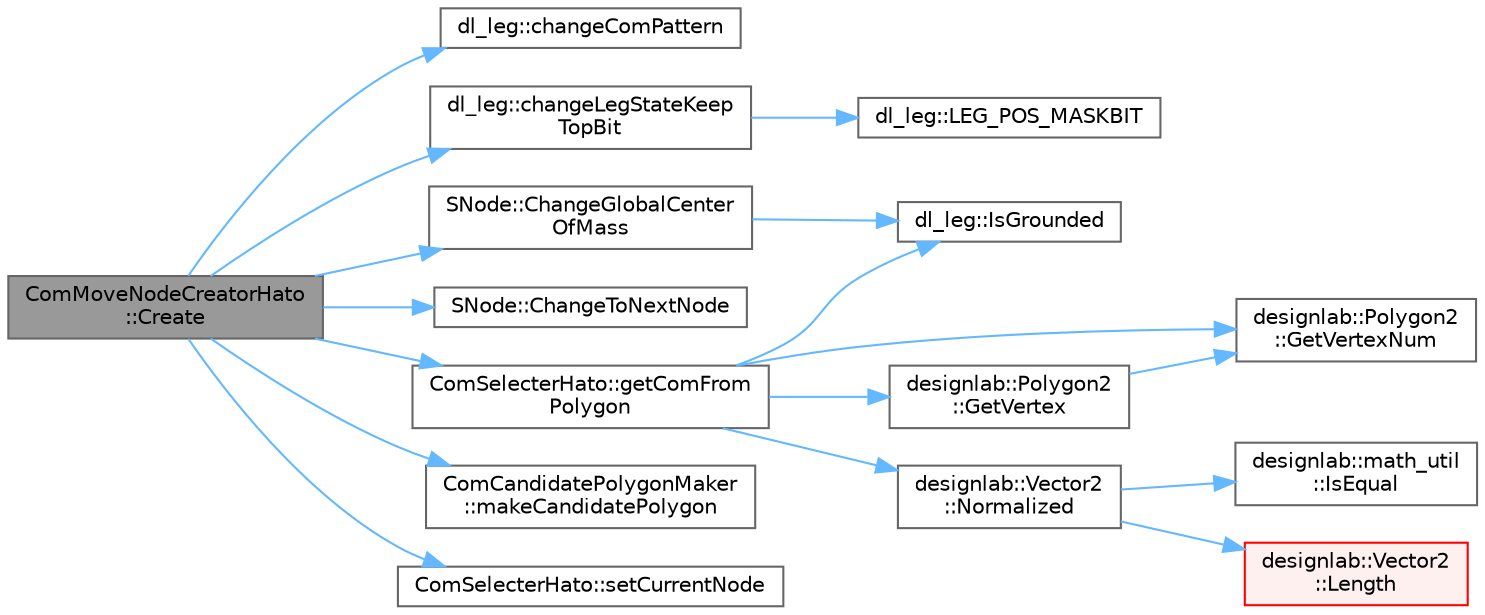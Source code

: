 digraph "ComMoveNodeCreatorHato::Create"
{
 // LATEX_PDF_SIZE
  bgcolor="transparent";
  edge [fontname=Helvetica,fontsize=10,labelfontname=Helvetica,labelfontsize=10];
  node [fontname=Helvetica,fontsize=10,shape=box,height=0.2,width=0.4];
  rankdir="LR";
  Node1 [id="Node000001",label="ComMoveNodeCreatorHato\l::Create",height=0.2,width=0.4,color="gray40", fillcolor="grey60", style="filled", fontcolor="black",tooltip="現在のノードから次のノード群を生成する"];
  Node1 -> Node2 [id="edge1_Node000001_Node000002",color="steelblue1",style="solid",tooltip=" "];
  Node2 [id="Node000002",label="dl_leg::changeComPattern",height=0.2,width=0.4,color="grey40", fillcolor="white", style="filled",URL="$namespacedl__leg.html#a2b08089b4c8e1cb83b082b904da9f9c6",tooltip="重心のデータを変更する．"];
  Node1 -> Node3 [id="edge2_Node000001_Node000003",color="steelblue1",style="solid",tooltip=" "];
  Node3 [id="Node000003",label="SNode::ChangeGlobalCenter\lOfMass",height=0.2,width=0.4,color="grey40", fillcolor="white", style="filled",URL="$struct_s_node.html#ad17a01a2305429551c00d6ecc2afb2f9",tooltip="重心位置を変更する関数．"];
  Node3 -> Node4 [id="edge3_Node000003_Node000004",color="steelblue1",style="solid",tooltip=" "];
  Node4 [id="Node000004",label="dl_leg::IsGrounded",height=0.2,width=0.4,color="grey40", fillcolor="white", style="filled",URL="$namespacedl__leg.html#af9f9b0788c3b3049e8bbf659df946c20",tooltip="脚番号 leg_index 0 〜 5 に応じて，その脚が接地しているかを調べる．   脚は右前脚を0番として，時計回りに0,1,2,3,4,5となる．左前足が5番．"];
  Node1 -> Node5 [id="edge4_Node000001_Node000005",color="steelblue1",style="solid",tooltip=" "];
  Node5 [id="Node000005",label="dl_leg::changeLegStateKeep\lTopBit",height=0.2,width=0.4,color="grey40", fillcolor="white", style="filled",URL="$namespacedl__leg.html#af2885d92a9c2c94c95ad1f788707a26c",tooltip="脚の状態を変更する．引数の値がおかしいならばfalseを出力する．遊脚を表すbitはそのまま"];
  Node5 -> Node6 [id="edge5_Node000005_Node000006",color="steelblue1",style="solid",tooltip=" "];
  Node6 [id="Node000006",label="dl_leg::LEG_POS_MASKBIT",height=0.2,width=0.4,color="grey40", fillcolor="white", style="filled",URL="$namespacedl__leg.html#aab41362b4b8ff62a4a46679b72411509",tooltip="脚位置は4bitの下位三桁で管理されるので，そこをマスクする"];
  Node1 -> Node7 [id="edge6_Node000001_Node000007",color="steelblue1",style="solid",tooltip=" "];
  Node7 [id="Node000007",label="SNode::ChangeToNextNode",height=0.2,width=0.4,color="grey40", fillcolor="white", style="filled",URL="$struct_s_node.html#a35b28f5476dc84e44b2674b5c161ac8d",tooltip="次の動作を設定する関数．"];
  Node1 -> Node8 [id="edge7_Node000001_Node000008",color="steelblue1",style="solid",tooltip=" "];
  Node8 [id="Node000008",label="ComSelecterHato::getComFrom\lPolygon",height=0.2,width=0.4,color="grey40", fillcolor="white", style="filled",URL="$class_com_selecter_hato.html#aeca84ba1278b85b88bf741e40cab0bba",tooltip="重心を求める"];
  Node8 -> Node9 [id="edge8_Node000008_Node000009",color="steelblue1",style="solid",tooltip=" "];
  Node9 [id="Node000009",label="designlab::Polygon2\l::GetVertex",height=0.2,width=0.4,color="grey40", fillcolor="white", style="filled",URL="$structdesignlab_1_1_polygon2.html#af0095d312db6989b0c9a619f84c0e5d4",tooltip="頂点の座標を返す関数"];
  Node9 -> Node10 [id="edge9_Node000009_Node000010",color="steelblue1",style="solid",tooltip=" "];
  Node10 [id="Node000010",label="designlab::Polygon2\l::GetVertexNum",height=0.2,width=0.4,color="grey40", fillcolor="white", style="filled",URL="$structdesignlab_1_1_polygon2.html#a5325a59337947d2b61e055431f2ce3f3",tooltip="多角形の頂点数を返す関数"];
  Node8 -> Node10 [id="edge10_Node000008_Node000010",color="steelblue1",style="solid",tooltip=" "];
  Node8 -> Node4 [id="edge11_Node000008_Node000004",color="steelblue1",style="solid",tooltip=" "];
  Node8 -> Node11 [id="edge12_Node000008_Node000011",color="steelblue1",style="solid",tooltip=" "];
  Node11 [id="Node000011",label="designlab::Vector2\l::Normalized",height=0.2,width=0.4,color="grey40", fillcolor="white", style="filled",URL="$structdesignlab_1_1_vector2.html#a5e5ac52da083256f0c976aa89b552393",tooltip="このベクトルを正規化したベクトルを返す"];
  Node11 -> Node12 [id="edge13_Node000011_Node000012",color="steelblue1",style="solid",tooltip=" "];
  Node12 [id="Node000012",label="designlab::math_util\l::IsEqual",height=0.2,width=0.4,color="grey40", fillcolor="white", style="filled",URL="$namespacedesignlab_1_1math__util.html#a44a42787b2445c454d3afed817c1769e",tooltip="C++において，小数同士の計算は誤差が出てしまう．誤差込みで値が等しいか調べる．"];
  Node11 -> Node13 [id="edge14_Node000011_Node000013",color="steelblue1",style="solid",tooltip=" "];
  Node13 [id="Node000013",label="designlab::Vector2\l::Length",height=0.2,width=0.4,color="red", fillcolor="#FFF0F0", style="filled",URL="$structdesignlab_1_1_vector2.html#a93efc08761d0e68557fa4bcccacba843",tooltip="このベクトルの長さを返す"];
  Node1 -> Node16 [id="edge15_Node000001_Node000016",color="steelblue1",style="solid",tooltip=" "];
  Node16 [id="Node000016",label="ComCandidatePolygonMaker\l::makeCandidatePolygon",height=0.2,width=0.4,color="grey40", fillcolor="white", style="filled",URL="$class_com_candidate_polygon_maker.html#aefcf9582e7b0fa63e64ae882ea78a7a9",tooltip="現在のロボットの状態を表すノードから，重心位置の候補地点を示す多角形を作成する"];
  Node1 -> Node17 [id="edge16_Node000001_Node000017",color="steelblue1",style="solid",tooltip=" "];
  Node17 [id="Node000017",label="ComSelecterHato::setCurrentNode",height=0.2,width=0.4,color="grey40", fillcolor="white", style="filled",URL="$class_com_selecter_hato.html#a69a48f403a947d80ef20e4703cdfe260",tooltip="現在のノードを設定する"];
}
